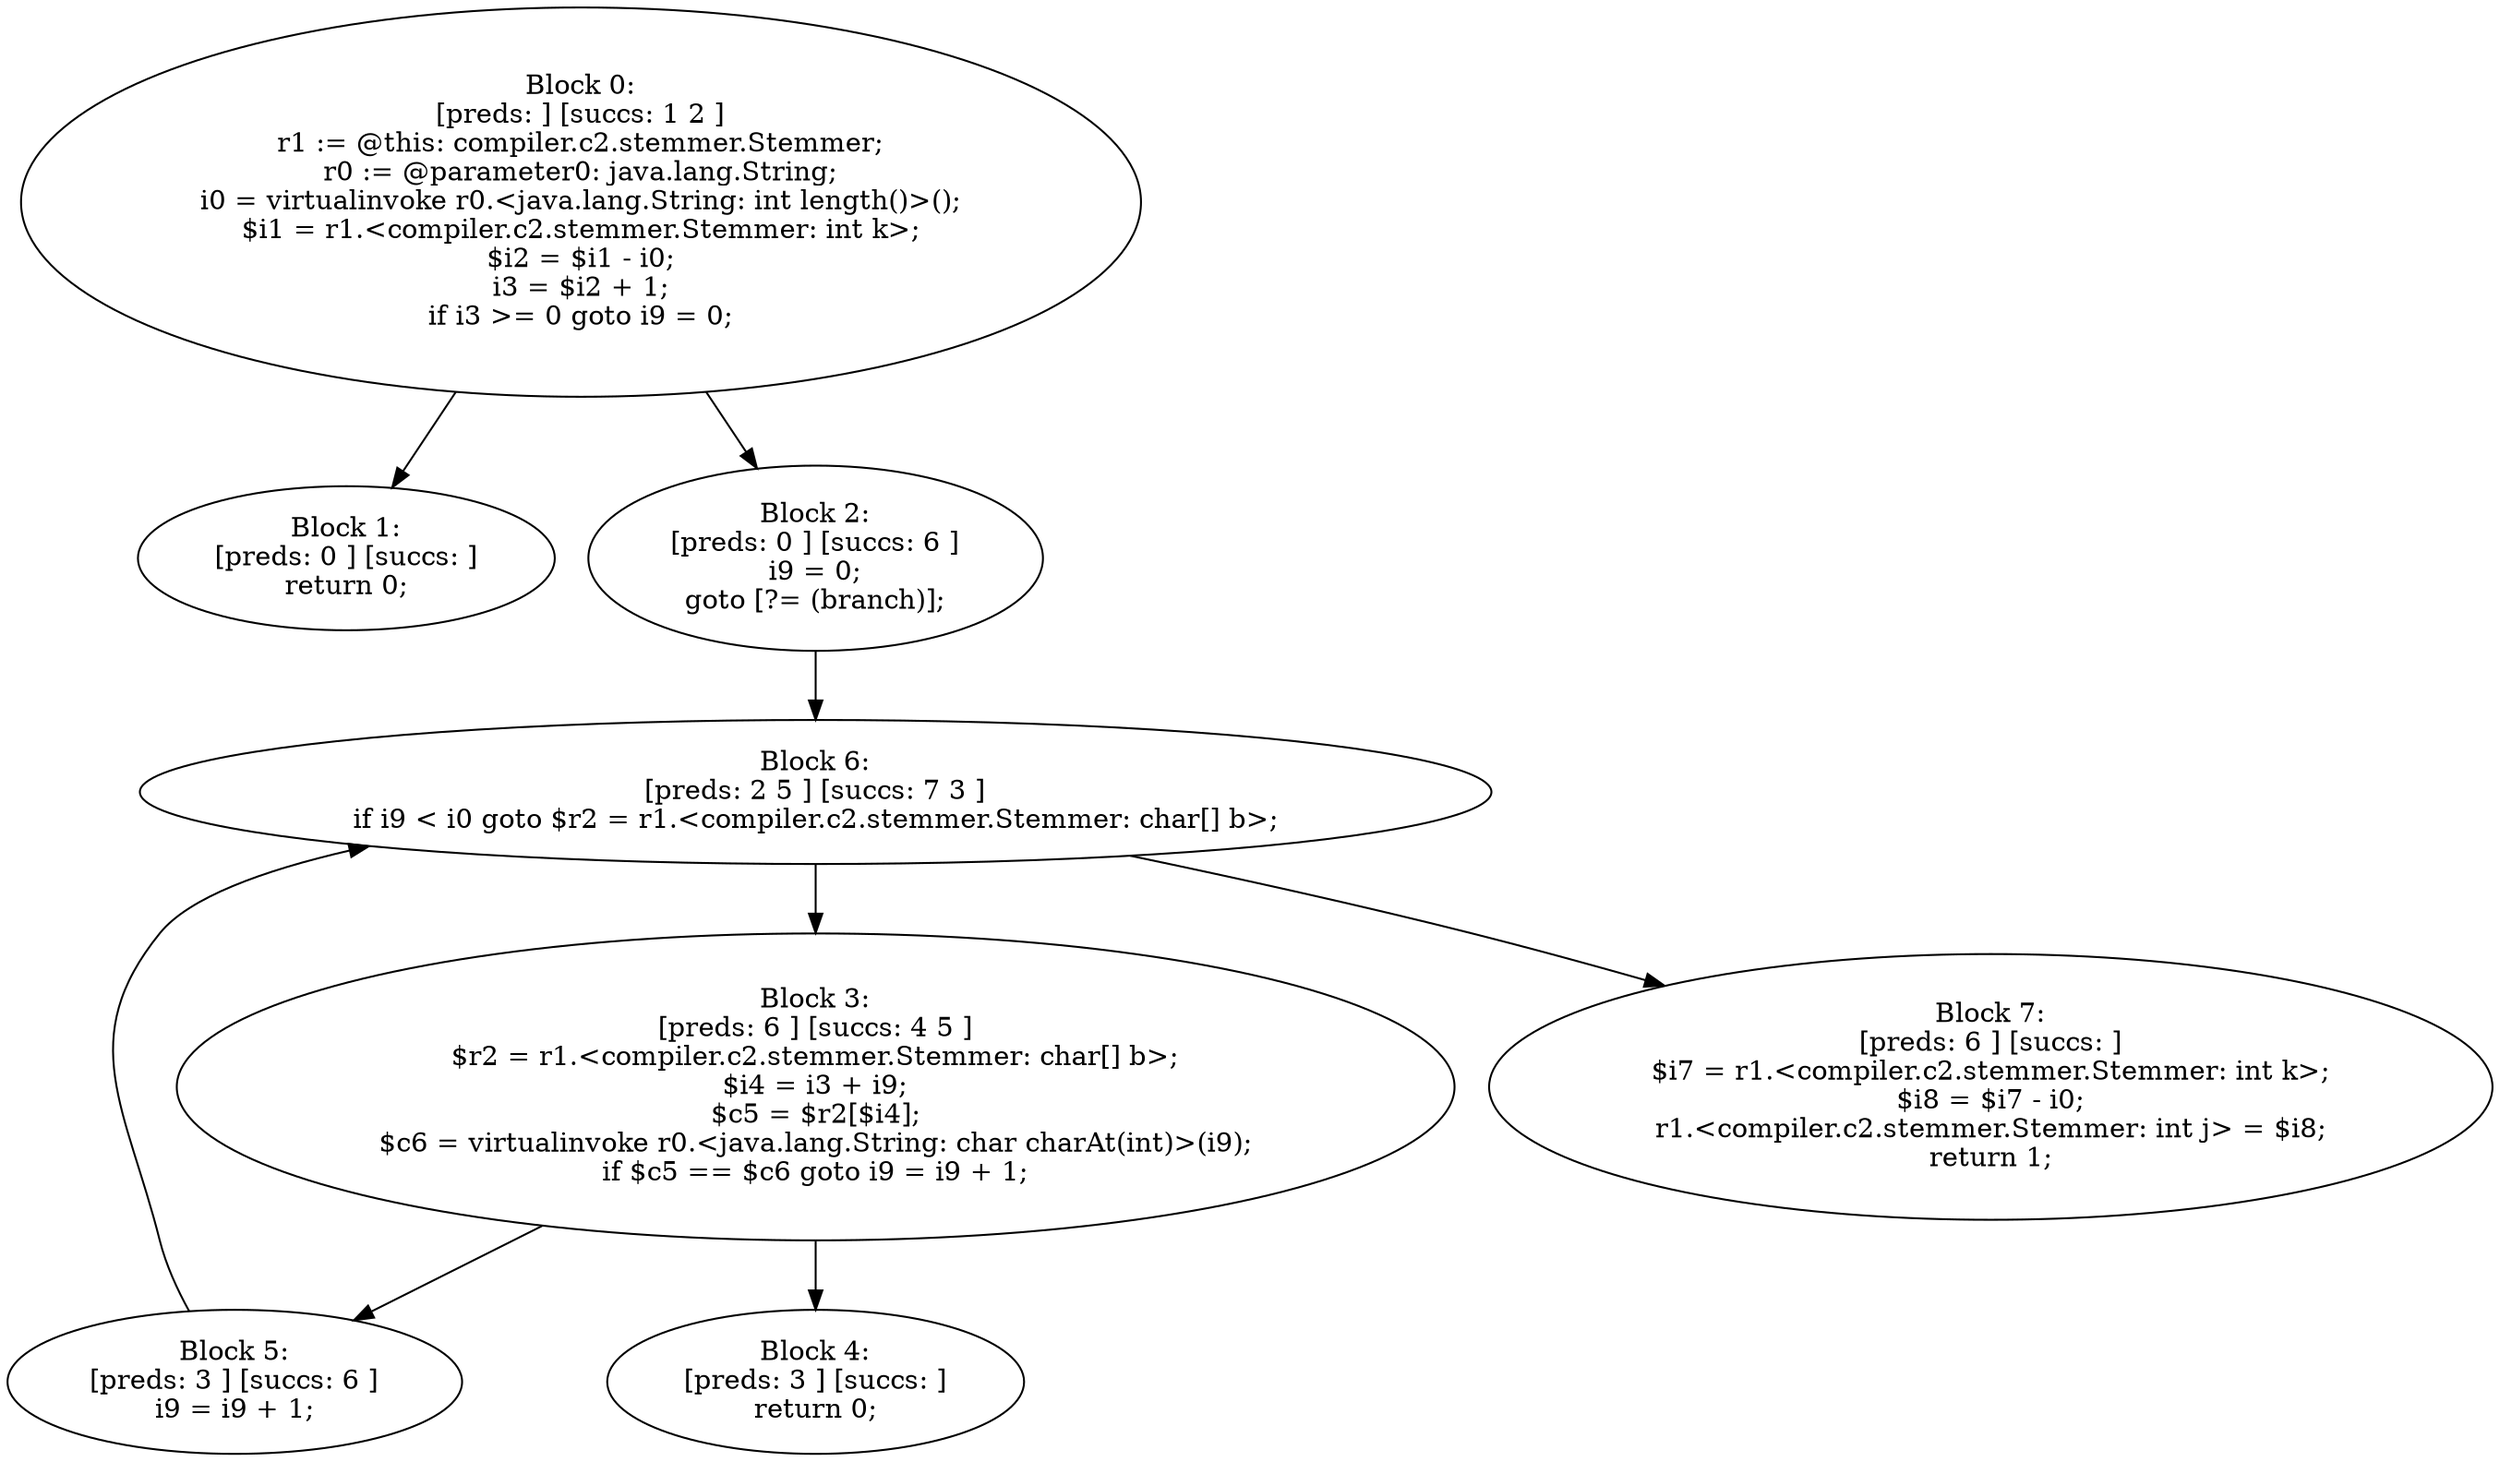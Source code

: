 digraph "unitGraph" {
    "Block 0:
[preds: ] [succs: 1 2 ]
r1 := @this: compiler.c2.stemmer.Stemmer;
r0 := @parameter0: java.lang.String;
i0 = virtualinvoke r0.<java.lang.String: int length()>();
$i1 = r1.<compiler.c2.stemmer.Stemmer: int k>;
$i2 = $i1 - i0;
i3 = $i2 + 1;
if i3 >= 0 goto i9 = 0;
"
    "Block 1:
[preds: 0 ] [succs: ]
return 0;
"
    "Block 2:
[preds: 0 ] [succs: 6 ]
i9 = 0;
goto [?= (branch)];
"
    "Block 3:
[preds: 6 ] [succs: 4 5 ]
$r2 = r1.<compiler.c2.stemmer.Stemmer: char[] b>;
$i4 = i3 + i9;
$c5 = $r2[$i4];
$c6 = virtualinvoke r0.<java.lang.String: char charAt(int)>(i9);
if $c5 == $c6 goto i9 = i9 + 1;
"
    "Block 4:
[preds: 3 ] [succs: ]
return 0;
"
    "Block 5:
[preds: 3 ] [succs: 6 ]
i9 = i9 + 1;
"
    "Block 6:
[preds: 2 5 ] [succs: 7 3 ]
if i9 < i0 goto $r2 = r1.<compiler.c2.stemmer.Stemmer: char[] b>;
"
    "Block 7:
[preds: 6 ] [succs: ]
$i7 = r1.<compiler.c2.stemmer.Stemmer: int k>;
$i8 = $i7 - i0;
r1.<compiler.c2.stemmer.Stemmer: int j> = $i8;
return 1;
"
    "Block 0:
[preds: ] [succs: 1 2 ]
r1 := @this: compiler.c2.stemmer.Stemmer;
r0 := @parameter0: java.lang.String;
i0 = virtualinvoke r0.<java.lang.String: int length()>();
$i1 = r1.<compiler.c2.stemmer.Stemmer: int k>;
$i2 = $i1 - i0;
i3 = $i2 + 1;
if i3 >= 0 goto i9 = 0;
"->"Block 1:
[preds: 0 ] [succs: ]
return 0;
";
    "Block 0:
[preds: ] [succs: 1 2 ]
r1 := @this: compiler.c2.stemmer.Stemmer;
r0 := @parameter0: java.lang.String;
i0 = virtualinvoke r0.<java.lang.String: int length()>();
$i1 = r1.<compiler.c2.stemmer.Stemmer: int k>;
$i2 = $i1 - i0;
i3 = $i2 + 1;
if i3 >= 0 goto i9 = 0;
"->"Block 2:
[preds: 0 ] [succs: 6 ]
i9 = 0;
goto [?= (branch)];
";
    "Block 2:
[preds: 0 ] [succs: 6 ]
i9 = 0;
goto [?= (branch)];
"->"Block 6:
[preds: 2 5 ] [succs: 7 3 ]
if i9 < i0 goto $r2 = r1.<compiler.c2.stemmer.Stemmer: char[] b>;
";
    "Block 3:
[preds: 6 ] [succs: 4 5 ]
$r2 = r1.<compiler.c2.stemmer.Stemmer: char[] b>;
$i4 = i3 + i9;
$c5 = $r2[$i4];
$c6 = virtualinvoke r0.<java.lang.String: char charAt(int)>(i9);
if $c5 == $c6 goto i9 = i9 + 1;
"->"Block 4:
[preds: 3 ] [succs: ]
return 0;
";
    "Block 3:
[preds: 6 ] [succs: 4 5 ]
$r2 = r1.<compiler.c2.stemmer.Stemmer: char[] b>;
$i4 = i3 + i9;
$c5 = $r2[$i4];
$c6 = virtualinvoke r0.<java.lang.String: char charAt(int)>(i9);
if $c5 == $c6 goto i9 = i9 + 1;
"->"Block 5:
[preds: 3 ] [succs: 6 ]
i9 = i9 + 1;
";
    "Block 5:
[preds: 3 ] [succs: 6 ]
i9 = i9 + 1;
"->"Block 6:
[preds: 2 5 ] [succs: 7 3 ]
if i9 < i0 goto $r2 = r1.<compiler.c2.stemmer.Stemmer: char[] b>;
";
    "Block 6:
[preds: 2 5 ] [succs: 7 3 ]
if i9 < i0 goto $r2 = r1.<compiler.c2.stemmer.Stemmer: char[] b>;
"->"Block 7:
[preds: 6 ] [succs: ]
$i7 = r1.<compiler.c2.stemmer.Stemmer: int k>;
$i8 = $i7 - i0;
r1.<compiler.c2.stemmer.Stemmer: int j> = $i8;
return 1;
";
    "Block 6:
[preds: 2 5 ] [succs: 7 3 ]
if i9 < i0 goto $r2 = r1.<compiler.c2.stemmer.Stemmer: char[] b>;
"->"Block 3:
[preds: 6 ] [succs: 4 5 ]
$r2 = r1.<compiler.c2.stemmer.Stemmer: char[] b>;
$i4 = i3 + i9;
$c5 = $r2[$i4];
$c6 = virtualinvoke r0.<java.lang.String: char charAt(int)>(i9);
if $c5 == $c6 goto i9 = i9 + 1;
";
}
